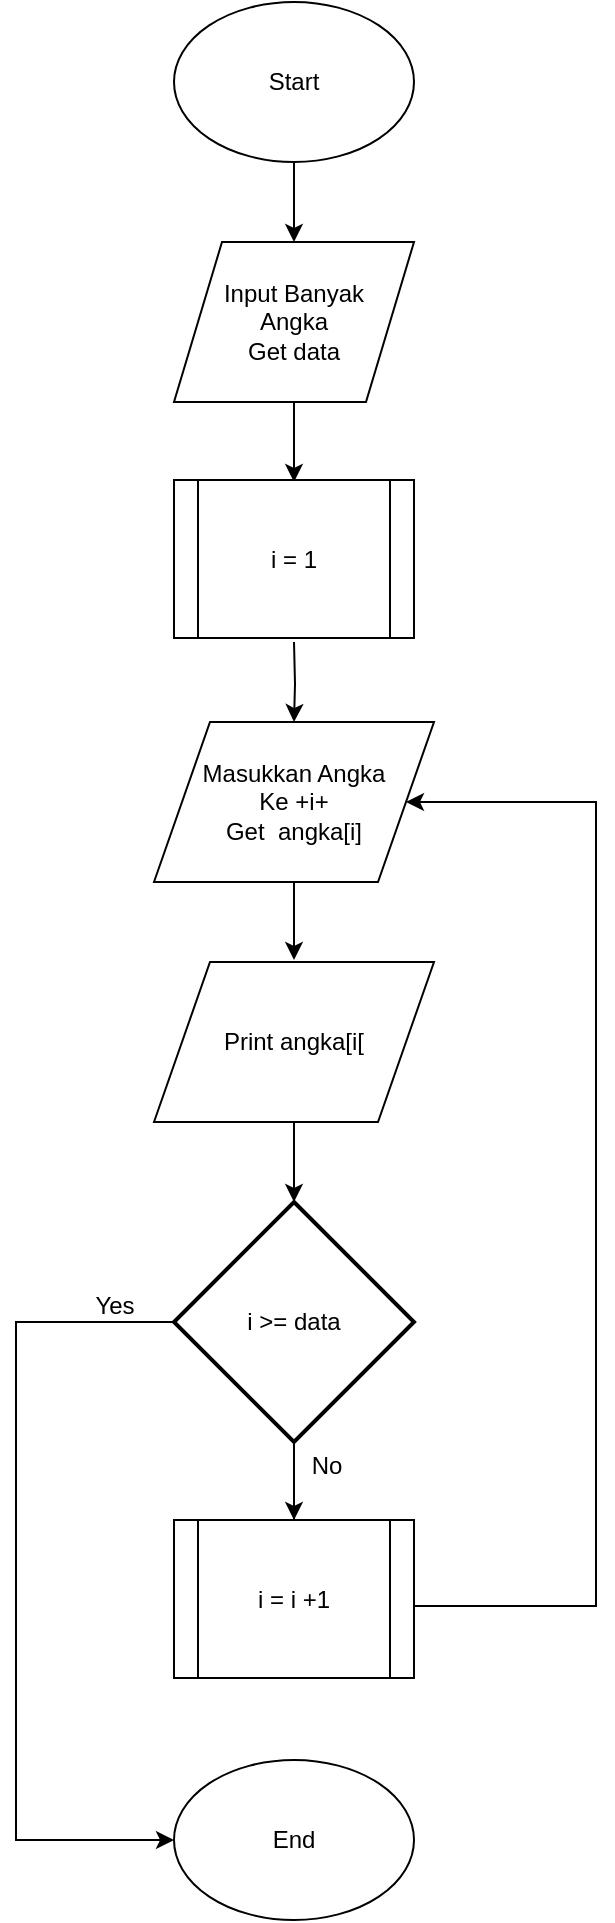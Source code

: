<mxfile version="12.9.3" type="device"><diagram id="rp58cBYvi6_PjIkjDlWi" name="Halaman-1"><mxGraphModel dx="852" dy="1634" grid="1" gridSize="10" guides="1" tooltips="1" connect="1" arrows="1" fold="1" page="1" pageScale="1" pageWidth="850" pageHeight="1100" math="0" shadow="0"><root><mxCell id="0"/><mxCell id="1" parent="0"/><mxCell id="74kDDLFE7IR1n5AVRjBr-3" value="" style="edgeStyle=orthogonalEdgeStyle;rounded=0;orthogonalLoop=1;jettySize=auto;html=1;" parent="1" source="74kDDLFE7IR1n5AVRjBr-1" edge="1"><mxGeometry relative="1" as="geometry"><mxPoint x="419" y="-922" as="targetPoint"/></mxGeometry></mxCell><mxCell id="74kDDLFE7IR1n5AVRjBr-1" value="Start" style="ellipse;whiteSpace=wrap;html=1;" parent="1" vertex="1"><mxGeometry x="359" y="-1042" width="120" height="80" as="geometry"/></mxCell><mxCell id="74kDDLFE7IR1n5AVRjBr-6" value="" style="edgeStyle=orthogonalEdgeStyle;rounded=0;orthogonalLoop=1;jettySize=auto;html=1;" parent="1" source="74kDDLFE7IR1n5AVRjBr-4" edge="1"><mxGeometry relative="1" as="geometry"><mxPoint x="419" y="-802" as="targetPoint"/></mxGeometry></mxCell><mxCell id="74kDDLFE7IR1n5AVRjBr-4" value="Input Banyak &lt;br&gt;Angka&lt;br&gt;Get data" style="shape=parallelogram;perimeter=parallelogramPerimeter;whiteSpace=wrap;html=1;" parent="1" vertex="1"><mxGeometry x="359" y="-922" width="120" height="80" as="geometry"/></mxCell><mxCell id="74kDDLFE7IR1n5AVRjBr-8" value="" style="edgeStyle=orthogonalEdgeStyle;rounded=0;orthogonalLoop=1;jettySize=auto;html=1;" parent="1" target="74kDDLFE7IR1n5AVRjBr-7" edge="1"><mxGeometry relative="1" as="geometry"><mxPoint x="419" y="-722" as="sourcePoint"/></mxGeometry></mxCell><mxCell id="74kDDLFE7IR1n5AVRjBr-11" value="" style="edgeStyle=orthogonalEdgeStyle;rounded=0;orthogonalLoop=1;jettySize=auto;html=1;" parent="1" source="74kDDLFE7IR1n5AVRjBr-7" edge="1"><mxGeometry relative="1" as="geometry"><mxPoint x="419" y="-563" as="targetPoint"/></mxGeometry></mxCell><mxCell id="74kDDLFE7IR1n5AVRjBr-7" value="Masukkan Angka&lt;br&gt;Ke +i+&lt;br&gt;Get&amp;nbsp; angka[i]" style="shape=parallelogram;perimeter=parallelogramPerimeter;whiteSpace=wrap;html=1;" parent="1" vertex="1"><mxGeometry x="349" y="-682" width="140" height="80" as="geometry"/></mxCell><mxCell id="74kDDLFE7IR1n5AVRjBr-15" value="" style="edgeStyle=orthogonalEdgeStyle;rounded=0;orthogonalLoop=1;jettySize=auto;html=1;" parent="1" source="74kDDLFE7IR1n5AVRjBr-12" target="74kDDLFE7IR1n5AVRjBr-14" edge="1"><mxGeometry relative="1" as="geometry"/></mxCell><mxCell id="74kDDLFE7IR1n5AVRjBr-12" value="Print angka[i[" style="shape=parallelogram;perimeter=parallelogramPerimeter;whiteSpace=wrap;html=1;" parent="1" vertex="1"><mxGeometry x="349" y="-562" width="140" height="80" as="geometry"/></mxCell><mxCell id="74kDDLFE7IR1n5AVRjBr-21" value="" style="edgeStyle=orthogonalEdgeStyle;rounded=0;orthogonalLoop=1;jettySize=auto;html=1;" parent="1" source="74kDDLFE7IR1n5AVRjBr-14" target="74kDDLFE7IR1n5AVRjBr-19" edge="1"><mxGeometry relative="1" as="geometry"/></mxCell><mxCell id="ZyOjENb83yQZZDAhiV3w-1" style="edgeStyle=orthogonalEdgeStyle;rounded=0;orthogonalLoop=1;jettySize=auto;html=1;entryX=1;entryY=0.5;entryDx=0;entryDy=0;" edge="1" parent="1" source="74kDDLFE7IR1n5AVRjBr-14" target="74kDDLFE7IR1n5AVRjBr-7"><mxGeometry relative="1" as="geometry"><Array as="points"><mxPoint x="419" y="-240"/><mxPoint x="570" y="-240"/><mxPoint x="570" y="-642"/></Array></mxGeometry></mxCell><mxCell id="ZyOjENb83yQZZDAhiV3w-2" style="edgeStyle=orthogonalEdgeStyle;rounded=0;orthogonalLoop=1;jettySize=auto;html=1;entryX=0;entryY=0.5;entryDx=0;entryDy=0;" edge="1" parent="1" source="74kDDLFE7IR1n5AVRjBr-14" target="74kDDLFE7IR1n5AVRjBr-23"><mxGeometry relative="1" as="geometry"><Array as="points"><mxPoint x="280" y="-382"/><mxPoint x="280" y="-123"/></Array></mxGeometry></mxCell><mxCell id="74kDDLFE7IR1n5AVRjBr-14" value="i &amp;gt;= data" style="strokeWidth=2;html=1;shape=mxgraph.flowchart.decision;whiteSpace=wrap;" parent="1" vertex="1"><mxGeometry x="359" y="-442" width="120" height="120" as="geometry"/></mxCell><mxCell id="74kDDLFE7IR1n5AVRjBr-19" value="i = i +1" style="shape=process;whiteSpace=wrap;html=1;backgroundOutline=1;" parent="1" vertex="1"><mxGeometry x="359" y="-283" width="120" height="79" as="geometry"/></mxCell><mxCell id="74kDDLFE7IR1n5AVRjBr-20" value="i = 1" style="shape=process;whiteSpace=wrap;html=1;backgroundOutline=1;" parent="1" vertex="1"><mxGeometry x="359" y="-803" width="120" height="79" as="geometry"/></mxCell><mxCell id="74kDDLFE7IR1n5AVRjBr-23" value="End" style="ellipse;whiteSpace=wrap;html=1;" parent="1" vertex="1"><mxGeometry x="359" y="-163" width="120" height="80" as="geometry"/></mxCell><mxCell id="ZyOjENb83yQZZDAhiV3w-3" value="No" style="text;html=1;align=center;verticalAlign=middle;resizable=0;points=[];autosize=1;" vertex="1" parent="1"><mxGeometry x="420" y="-320" width="30" height="20" as="geometry"/></mxCell><mxCell id="ZyOjENb83yQZZDAhiV3w-4" value="Yes" style="text;html=1;align=center;verticalAlign=middle;resizable=0;points=[];autosize=1;" vertex="1" parent="1"><mxGeometry x="309" y="-400" width="40" height="20" as="geometry"/></mxCell></root></mxGraphModel></diagram></mxfile>